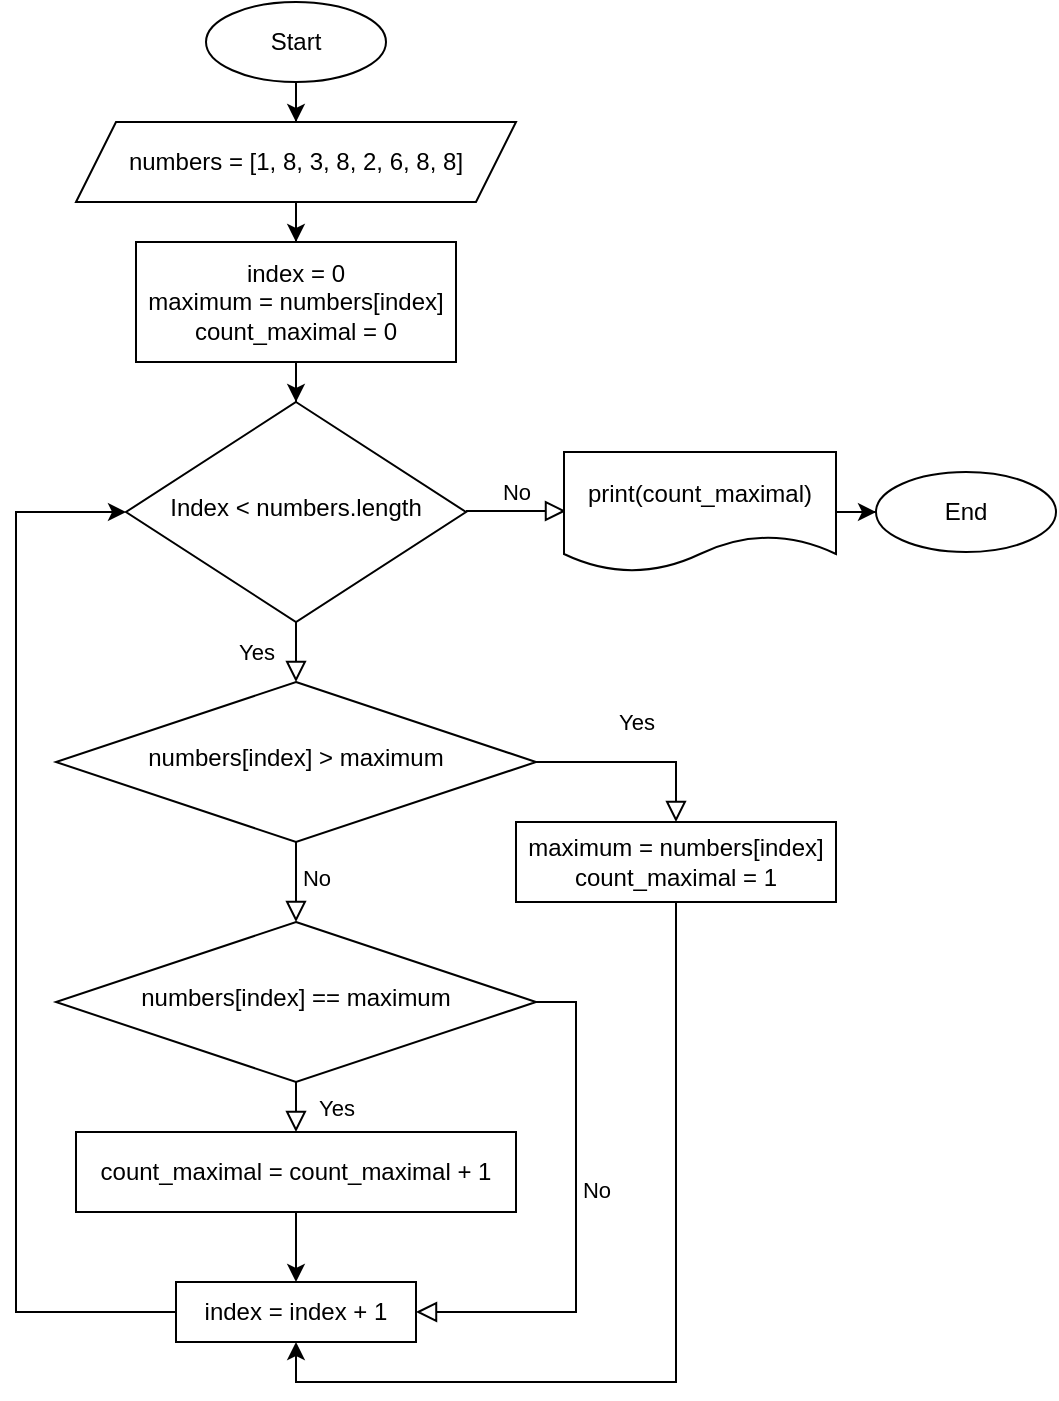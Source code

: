 <mxfile version="20.8.16" type="device"><diagram id="C5RBs43oDa-KdzZeNtuy" name="Page-1"><mxGraphModel dx="1434" dy="844" grid="1" gridSize="10" guides="1" tooltips="1" connect="1" arrows="1" fold="1" page="1" pageScale="1" pageWidth="827" pageHeight="1169" math="0" shadow="0"><root><mxCell id="WIyWlLk6GJQsqaUBKTNV-0"/><mxCell id="WIyWlLk6GJQsqaUBKTNV-1" parent="WIyWlLk6GJQsqaUBKTNV-0"/><mxCell id="WIyWlLk6GJQsqaUBKTNV-4" value="Yes" style="rounded=0;html=1;jettySize=auto;orthogonalLoop=1;fontSize=11;endArrow=block;endFill=0;endSize=8;strokeWidth=1;shadow=0;labelBackgroundColor=none;edgeStyle=orthogonalEdgeStyle;exitX=0.5;exitY=1;exitDx=0;exitDy=0;" parent="WIyWlLk6GJQsqaUBKTNV-1" source="WIyWlLk6GJQsqaUBKTNV-6" target="WIyWlLk6GJQsqaUBKTNV-10" edge="1"><mxGeometry y="20" relative="1" as="geometry"><mxPoint as="offset"/><mxPoint x="220" y="330" as="sourcePoint"/></mxGeometry></mxCell><mxCell id="WIyWlLk6GJQsqaUBKTNV-5" value="No" style="edgeStyle=orthogonalEdgeStyle;rounded=0;html=1;jettySize=auto;orthogonalLoop=1;fontSize=11;endArrow=block;endFill=0;endSize=8;strokeWidth=1;shadow=0;labelBackgroundColor=none;" parent="WIyWlLk6GJQsqaUBKTNV-1" edge="1"><mxGeometry y="10" relative="1" as="geometry"><mxPoint as="offset"/><mxPoint x="305" y="254.5" as="sourcePoint"/><mxPoint x="355" y="254.5" as="targetPoint"/></mxGeometry></mxCell><mxCell id="WIyWlLk6GJQsqaUBKTNV-6" value="Index &amp;lt; numbers.length" style="rhombus;whiteSpace=wrap;html=1;shadow=0;fontFamily=Helvetica;fontSize=12;align=center;strokeWidth=1;spacing=6;spacingTop=-4;" parent="WIyWlLk6GJQsqaUBKTNV-1" vertex="1"><mxGeometry x="135" y="200" width="170" height="110" as="geometry"/></mxCell><mxCell id="WIyWlLk6GJQsqaUBKTNV-10" value="numbers[index] &amp;gt; maximum" style="rhombus;whiteSpace=wrap;html=1;shadow=0;fontFamily=Helvetica;fontSize=12;align=center;strokeWidth=1;spacing=6;spacingTop=-4;" parent="WIyWlLk6GJQsqaUBKTNV-1" vertex="1"><mxGeometry x="100" y="340" width="240" height="80" as="geometry"/></mxCell><mxCell id="MsP2Lq2hEBVSZLqbxV65-21" style="edgeStyle=orthogonalEdgeStyle;rounded=0;orthogonalLoop=1;jettySize=auto;html=1;entryX=0.5;entryY=0;entryDx=0;entryDy=0;" edge="1" parent="WIyWlLk6GJQsqaUBKTNV-1" source="MsP2Lq2hEBVSZLqbxV65-0" target="MsP2Lq2hEBVSZLqbxV65-1"><mxGeometry relative="1" as="geometry"/></mxCell><mxCell id="MsP2Lq2hEBVSZLqbxV65-0" value="Start" style="ellipse;whiteSpace=wrap;html=1;" vertex="1" parent="WIyWlLk6GJQsqaUBKTNV-1"><mxGeometry x="175" width="90" height="40" as="geometry"/></mxCell><mxCell id="MsP2Lq2hEBVSZLqbxV65-19" value="" style="edgeStyle=orthogonalEdgeStyle;rounded=0;orthogonalLoop=1;jettySize=auto;html=1;" edge="1" parent="WIyWlLk6GJQsqaUBKTNV-1" source="MsP2Lq2hEBVSZLqbxV65-1" target="MsP2Lq2hEBVSZLqbxV65-2"><mxGeometry relative="1" as="geometry"/></mxCell><mxCell id="MsP2Lq2hEBVSZLqbxV65-1" value="numbers = [1, 8, 3, 8, 2, 6, 8, 8]&lt;br&gt;" style="shape=parallelogram;perimeter=parallelogramPerimeter;whiteSpace=wrap;html=1;fixedSize=1;" vertex="1" parent="WIyWlLk6GJQsqaUBKTNV-1"><mxGeometry x="110" y="60" width="220" height="40" as="geometry"/></mxCell><mxCell id="MsP2Lq2hEBVSZLqbxV65-18" value="" style="edgeStyle=orthogonalEdgeStyle;rounded=0;orthogonalLoop=1;jettySize=auto;html=1;" edge="1" parent="WIyWlLk6GJQsqaUBKTNV-1" source="MsP2Lq2hEBVSZLqbxV65-2" target="WIyWlLk6GJQsqaUBKTNV-6"><mxGeometry relative="1" as="geometry"/></mxCell><mxCell id="MsP2Lq2hEBVSZLqbxV65-2" value="index = 0&lt;br style=&quot;border-color: var(--border-color);&quot;&gt;maximum = numbers[index]&lt;br style=&quot;border-color: var(--border-color);&quot;&gt;count_maximal = 0" style="rounded=0;whiteSpace=wrap;html=1;" vertex="1" parent="WIyWlLk6GJQsqaUBKTNV-1"><mxGeometry x="140" y="120" width="160" height="60" as="geometry"/></mxCell><mxCell id="MsP2Lq2hEBVSZLqbxV65-13" style="edgeStyle=orthogonalEdgeStyle;rounded=0;orthogonalLoop=1;jettySize=auto;html=1;entryX=0.5;entryY=1;entryDx=0;entryDy=0;" edge="1" parent="WIyWlLk6GJQsqaUBKTNV-1" source="MsP2Lq2hEBVSZLqbxV65-4" target="MsP2Lq2hEBVSZLqbxV65-12"><mxGeometry relative="1" as="geometry"><Array as="points"><mxPoint x="410" y="690"/><mxPoint x="220" y="690"/></Array></mxGeometry></mxCell><mxCell id="MsP2Lq2hEBVSZLqbxV65-4" value="maximum = numbers[index]&lt;br style=&quot;border-color: var(--border-color);&quot;&gt;count_maximal = 1" style="rounded=0;whiteSpace=wrap;html=1;" vertex="1" parent="WIyWlLk6GJQsqaUBKTNV-1"><mxGeometry x="330" y="410" width="160" height="40" as="geometry"/></mxCell><mxCell id="MsP2Lq2hEBVSZLqbxV65-5" value="No" style="rounded=0;html=1;jettySize=auto;orthogonalLoop=1;fontSize=11;endArrow=block;endFill=0;endSize=8;strokeWidth=1;shadow=0;labelBackgroundColor=none;edgeStyle=orthogonalEdgeStyle;exitX=0.5;exitY=1;exitDx=0;exitDy=0;entryX=0.5;entryY=0;entryDx=0;entryDy=0;" edge="1" parent="WIyWlLk6GJQsqaUBKTNV-1" source="WIyWlLk6GJQsqaUBKTNV-10" target="MsP2Lq2hEBVSZLqbxV65-7"><mxGeometry x="-0.111" y="10" relative="1" as="geometry"><mxPoint as="offset"/><mxPoint x="120" y="550" as="sourcePoint"/><mxPoint x="220" y="470" as="targetPoint"/></mxGeometry></mxCell><mxCell id="MsP2Lq2hEBVSZLqbxV65-6" value="Yes" style="edgeStyle=orthogonalEdgeStyle;rounded=0;html=1;jettySize=auto;orthogonalLoop=1;fontSize=11;endArrow=block;endFill=0;endSize=8;strokeWidth=1;shadow=0;labelBackgroundColor=none;exitX=1;exitY=0.5;exitDx=0;exitDy=0;entryX=0.5;entryY=0;entryDx=0;entryDy=0;" edge="1" parent="WIyWlLk6GJQsqaUBKTNV-1" source="WIyWlLk6GJQsqaUBKTNV-10" target="MsP2Lq2hEBVSZLqbxV65-4"><mxGeometry y="20" relative="1" as="geometry"><mxPoint as="offset"/><mxPoint x="450" y="330" as="sourcePoint"/><mxPoint x="220" y="460" as="targetPoint"/></mxGeometry></mxCell><mxCell id="MsP2Lq2hEBVSZLqbxV65-7" value="numbers[index] == maximum" style="rhombus;whiteSpace=wrap;html=1;shadow=0;fontFamily=Helvetica;fontSize=12;align=center;strokeWidth=1;spacing=6;spacingTop=-4;" vertex="1" parent="WIyWlLk6GJQsqaUBKTNV-1"><mxGeometry x="100" y="460" width="240" height="80" as="geometry"/></mxCell><mxCell id="MsP2Lq2hEBVSZLqbxV65-8" value="Yes" style="edgeStyle=orthogonalEdgeStyle;rounded=0;html=1;jettySize=auto;orthogonalLoop=1;fontSize=11;endArrow=block;endFill=0;endSize=8;strokeWidth=1;shadow=0;labelBackgroundColor=none;exitX=0.5;exitY=1;exitDx=0;exitDy=0;entryX=0.5;entryY=0;entryDx=0;entryDy=0;" edge="1" parent="WIyWlLk6GJQsqaUBKTNV-1" source="MsP2Lq2hEBVSZLqbxV65-7" target="MsP2Lq2hEBVSZLqbxV65-9"><mxGeometry y="20" relative="1" as="geometry"><mxPoint as="offset"/><mxPoint x="230" y="590" as="sourcePoint"/><mxPoint x="220" y="610" as="targetPoint"/></mxGeometry></mxCell><mxCell id="MsP2Lq2hEBVSZLqbxV65-14" value="" style="edgeStyle=orthogonalEdgeStyle;rounded=0;orthogonalLoop=1;jettySize=auto;html=1;" edge="1" parent="WIyWlLk6GJQsqaUBKTNV-1" source="MsP2Lq2hEBVSZLqbxV65-9" target="MsP2Lq2hEBVSZLqbxV65-12"><mxGeometry relative="1" as="geometry"/></mxCell><mxCell id="MsP2Lq2hEBVSZLqbxV65-9" value="count_maximal = count_maximal + 1" style="rounded=0;whiteSpace=wrap;html=1;" vertex="1" parent="WIyWlLk6GJQsqaUBKTNV-1"><mxGeometry x="110" y="565" width="220" height="40" as="geometry"/></mxCell><mxCell id="MsP2Lq2hEBVSZLqbxV65-17" style="edgeStyle=orthogonalEdgeStyle;rounded=0;orthogonalLoop=1;jettySize=auto;html=1;entryX=0;entryY=0.5;entryDx=0;entryDy=0;" edge="1" parent="WIyWlLk6GJQsqaUBKTNV-1" source="MsP2Lq2hEBVSZLqbxV65-12" target="WIyWlLk6GJQsqaUBKTNV-6"><mxGeometry relative="1" as="geometry"><Array as="points"><mxPoint x="80" y="655"/><mxPoint x="80" y="255"/></Array></mxGeometry></mxCell><mxCell id="MsP2Lq2hEBVSZLqbxV65-12" value="index = index + 1" style="rounded=0;whiteSpace=wrap;html=1;" vertex="1" parent="WIyWlLk6GJQsqaUBKTNV-1"><mxGeometry x="160" y="640" width="120" height="30" as="geometry"/></mxCell><mxCell id="MsP2Lq2hEBVSZLqbxV65-16" value="No" style="rounded=0;html=1;jettySize=auto;orthogonalLoop=1;fontSize=11;endArrow=block;endFill=0;endSize=8;strokeWidth=1;shadow=0;labelBackgroundColor=none;edgeStyle=orthogonalEdgeStyle;exitX=1;exitY=0.5;exitDx=0;exitDy=0;entryX=1;entryY=0.5;entryDx=0;entryDy=0;" edge="1" parent="WIyWlLk6GJQsqaUBKTNV-1" source="MsP2Lq2hEBVSZLqbxV65-7" target="MsP2Lq2hEBVSZLqbxV65-12"><mxGeometry x="-0.111" y="10" relative="1" as="geometry"><mxPoint as="offset"/><mxPoint x="240" y="440" as="sourcePoint"/><mxPoint x="360" y="630" as="targetPoint"/></mxGeometry></mxCell><mxCell id="MsP2Lq2hEBVSZLqbxV65-22" value="End" style="ellipse;whiteSpace=wrap;html=1;" vertex="1" parent="WIyWlLk6GJQsqaUBKTNV-1"><mxGeometry x="510" y="235" width="90" height="40" as="geometry"/></mxCell><mxCell id="MsP2Lq2hEBVSZLqbxV65-25" value="" style="edgeStyle=orthogonalEdgeStyle;rounded=0;orthogonalLoop=1;jettySize=auto;html=1;" edge="1" parent="WIyWlLk6GJQsqaUBKTNV-1" source="MsP2Lq2hEBVSZLqbxV65-23" target="MsP2Lq2hEBVSZLqbxV65-22"><mxGeometry relative="1" as="geometry"/></mxCell><mxCell id="MsP2Lq2hEBVSZLqbxV65-23" value="print(count_maximal)" style="shape=document;whiteSpace=wrap;html=1;boundedLbl=1;" vertex="1" parent="WIyWlLk6GJQsqaUBKTNV-1"><mxGeometry x="354" y="225" width="136" height="60" as="geometry"/></mxCell></root></mxGraphModel></diagram></mxfile>
